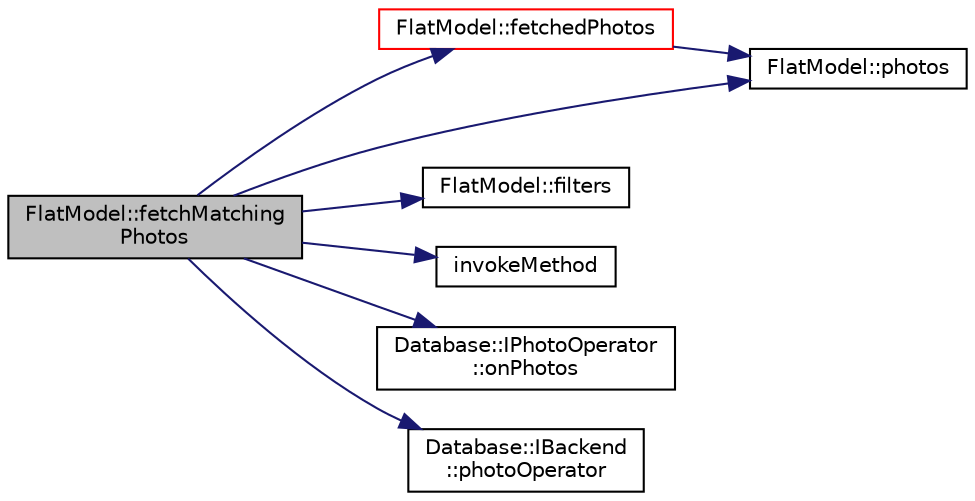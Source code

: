digraph "FlatModel::fetchMatchingPhotos"
{
 // LATEX_PDF_SIZE
  edge [fontname="Helvetica",fontsize="10",labelfontname="Helvetica",labelfontsize="10"];
  node [fontname="Helvetica",fontsize="10",shape=record];
  rankdir="LR";
  Node1 [label="FlatModel::fetchMatching\lPhotos",height=0.2,width=0.4,color="black", fillcolor="grey75", style="filled", fontcolor="black",tooltip=" "];
  Node1 -> Node2 [color="midnightblue",fontsize="10",style="solid",fontname="Helvetica"];
  Node2 [label="FlatModel::fetchedPhotos",height=0.2,width=0.4,color="red", fillcolor="white", style="filled",URL="$class_flat_model.html#a592defb48c9e248c670c50350d8e663b",tooltip=" "];
  Node2 -> Node8 [color="midnightblue",fontsize="10",style="solid",fontname="Helvetica"];
  Node8 [label="FlatModel::photos",height=0.2,width=0.4,color="black", fillcolor="white", style="filled",URL="$class_flat_model.html#a482a5497cd4f1b0fdd7a93bee016b9e8",tooltip=" "];
  Node1 -> Node9 [color="midnightblue",fontsize="10",style="solid",fontname="Helvetica"];
  Node9 [label="FlatModel::filters",height=0.2,width=0.4,color="black", fillcolor="white", style="filled",URL="$class_flat_model.html#a6fb60b12f93306d3d81e1547a7ade2e6",tooltip=" "];
  Node1 -> Node10 [color="midnightblue",fontsize="10",style="solid",fontname="Helvetica"];
  Node10 [label="invokeMethod",height=0.2,width=0.4,color="black", fillcolor="white", style="filled",URL="$function__wrappers_8hpp.html#a490d527749f8c569a8c39e5a9f90f898",tooltip=" "];
  Node1 -> Node11 [color="midnightblue",fontsize="10",style="solid",fontname="Helvetica"];
  Node11 [label="Database::IPhotoOperator\l::onPhotos",height=0.2,width=0.4,color="black", fillcolor="white", style="filled",URL="$struct_database_1_1_i_photo_operator.html#a805e6954b2c2fed919da964f65a5c891",tooltip=" "];
  Node1 -> Node12 [color="midnightblue",fontsize="10",style="solid",fontname="Helvetica"];
  Node12 [label="Database::IBackend\l::photoOperator",height=0.2,width=0.4,color="black", fillcolor="white", style="filled",URL="$struct_database_1_1_i_backend.html#aa2a40a5e179fa8743f7678d3c93b2b77",tooltip="get photo operator"];
  Node1 -> Node8 [color="midnightblue",fontsize="10",style="solid",fontname="Helvetica"];
}
